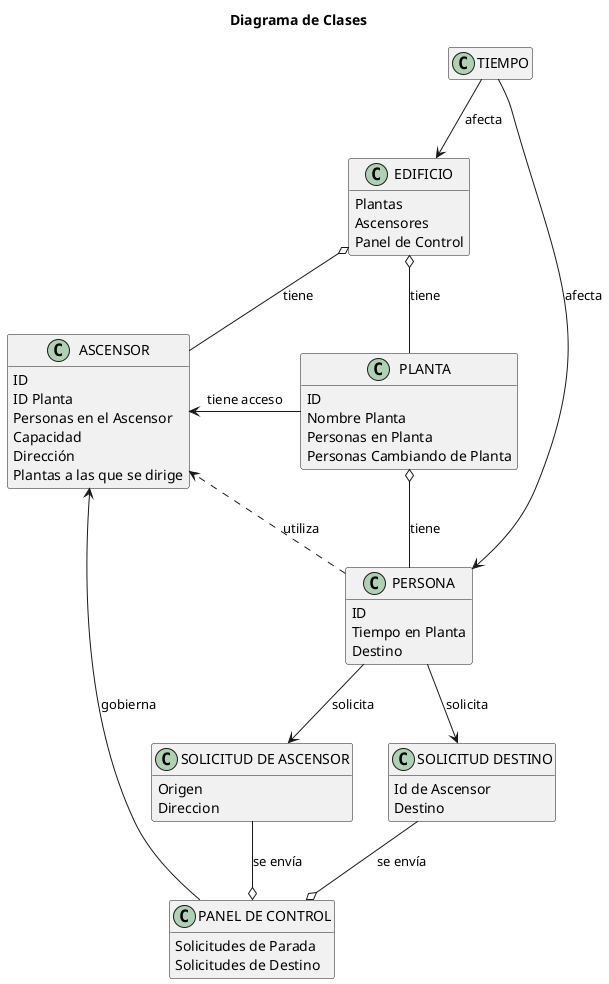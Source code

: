 @startuml Diagrama_de_Clases

title Diagrama de Clases

skinparam {
    NoteBackgroundColor #whiteSmoke
}

hide empty members

class ASCENSOR 
{
    ID
    ID Planta
    Personas en el Ascensor
    Capacidad
    Dirección
    Plantas a las que se dirige
}

class PERSONA 
{
    ID
    Tiempo en Planta
    Destino
}

class "PANEL DE CONTROL"
{
    Solicitudes de Parada
    Solicitudes de Destino
}

class PLANTA 
{
    ID
    Nombre Planta
    Personas en Planta
    Personas Cambiando de Planta
}

class EDIFICIO 
{
    Plantas
    Ascensores
    Panel de Control
}

class TIEMPO 
{

}

class "SOLICITUD DE ASCENSOR"
{
    Origen
    Direccion
}

class "SOLICITUD DESTINO"
{
    Id de Ascensor
    Destino
}

EDIFICIO o-- PLANTA : tiene
EDIFICIO o-- ASCENSOR : tiene
PLANTA o-- PERSONA : tiene
PLANTA -left-> ASCENSOR : tiene acceso
PERSONA ..> ASCENSOR : utiliza

PERSONA --> "SOLICITUD DE ASCENSOR" : solicita
PERSONA --> "SOLICITUD DESTINO" : solicita
"PANEL DE CONTROL" --> ASCENSOR : gobierna
"SOLICITUD DE ASCENSOR" --o "PANEL DE CONTROL" : se envía
"SOLICITUD DESTINO" --o "PANEL DE CONTROL" : se envía

TIEMPO -down-> PERSONA : afecta
TIEMPO --> EDIFICIO : afecta

@enduml
